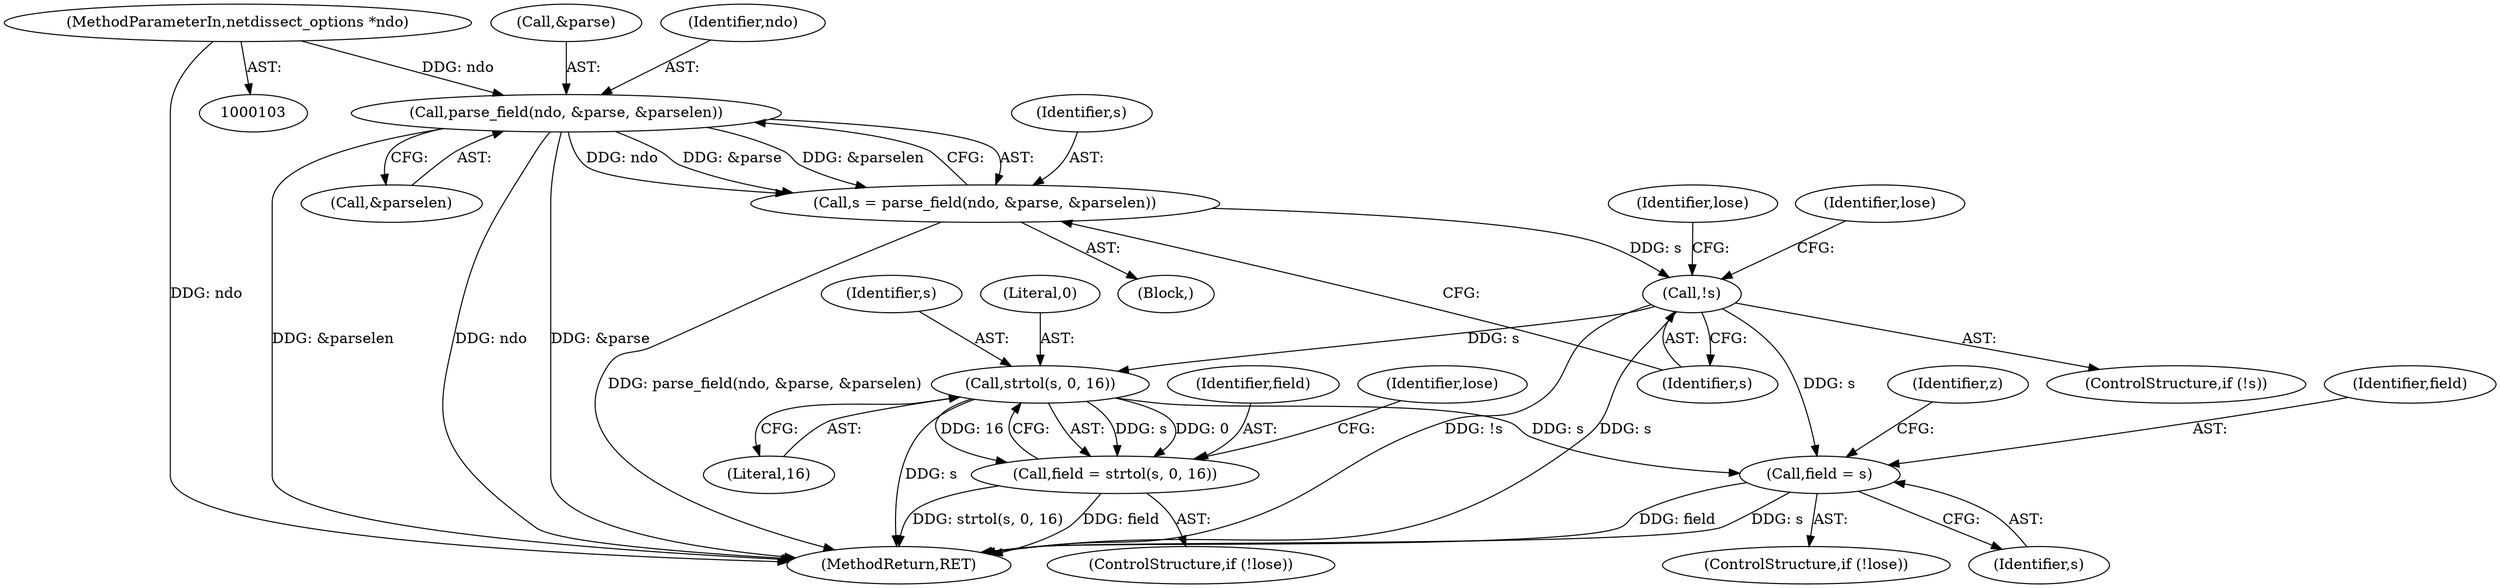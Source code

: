 digraph "1_tcpdump_d17507ffa3e9742199b02a66aa940e79ababfa30_0@del" {
"1000152" [label="(Call,parse_field(ndo, &parse, &parselen))"];
"1000104" [label="(MethodParameterIn,netdissect_options *ndo)"];
"1000150" [label="(Call,s = parse_field(ndo, &parse, &parselen))"];
"1000159" [label="(Call,!s)"];
"1000169" [label="(Call,strtol(s, 0, 16))"];
"1000167" [label="(Call,field = strtol(s, 0, 16))"];
"1000176" [label="(Call,field = s)"];
"1000173" [label="(ControlStructure,if (!lose))"];
"1000169" [label="(Call,strtol(s, 0, 16))"];
"1000176" [label="(Call,field = s)"];
"1000748" [label="(MethodReturn,RET)"];
"1000170" [label="(Identifier,s)"];
"1000168" [label="(Identifier,field)"];
"1000162" [label="(Identifier,lose)"];
"1000107" [label="(Block,)"];
"1000172" [label="(Literal,16)"];
"1000153" [label="(Identifier,ndo)"];
"1000150" [label="(Call,s = parse_field(ndo, &parse, &parselen))"];
"1000175" [label="(Identifier,lose)"];
"1000181" [label="(Identifier,z)"];
"1000160" [label="(Identifier,s)"];
"1000171" [label="(Literal,0)"];
"1000164" [label="(ControlStructure,if (!lose))"];
"1000151" [label="(Identifier,s)"];
"1000156" [label="(Call,&parselen)"];
"1000166" [label="(Identifier,lose)"];
"1000167" [label="(Call,field = strtol(s, 0, 16))"];
"1000154" [label="(Call,&parse)"];
"1000152" [label="(Call,parse_field(ndo, &parse, &parselen))"];
"1000104" [label="(MethodParameterIn,netdissect_options *ndo)"];
"1000177" [label="(Identifier,field)"];
"1000159" [label="(Call,!s)"];
"1000158" [label="(ControlStructure,if (!s))"];
"1000178" [label="(Identifier,s)"];
"1000152" -> "1000150"  [label="AST: "];
"1000152" -> "1000156"  [label="CFG: "];
"1000153" -> "1000152"  [label="AST: "];
"1000154" -> "1000152"  [label="AST: "];
"1000156" -> "1000152"  [label="AST: "];
"1000150" -> "1000152"  [label="CFG: "];
"1000152" -> "1000748"  [label="DDG: ndo"];
"1000152" -> "1000748"  [label="DDG: &parse"];
"1000152" -> "1000748"  [label="DDG: &parselen"];
"1000152" -> "1000150"  [label="DDG: ndo"];
"1000152" -> "1000150"  [label="DDG: &parse"];
"1000152" -> "1000150"  [label="DDG: &parselen"];
"1000104" -> "1000152"  [label="DDG: ndo"];
"1000104" -> "1000103"  [label="AST: "];
"1000104" -> "1000748"  [label="DDG: ndo"];
"1000150" -> "1000107"  [label="AST: "];
"1000151" -> "1000150"  [label="AST: "];
"1000160" -> "1000150"  [label="CFG: "];
"1000150" -> "1000748"  [label="DDG: parse_field(ndo, &parse, &parselen)"];
"1000150" -> "1000159"  [label="DDG: s"];
"1000159" -> "1000158"  [label="AST: "];
"1000159" -> "1000160"  [label="CFG: "];
"1000160" -> "1000159"  [label="AST: "];
"1000162" -> "1000159"  [label="CFG: "];
"1000166" -> "1000159"  [label="CFG: "];
"1000159" -> "1000748"  [label="DDG: !s"];
"1000159" -> "1000748"  [label="DDG: s"];
"1000159" -> "1000169"  [label="DDG: s"];
"1000159" -> "1000176"  [label="DDG: s"];
"1000169" -> "1000167"  [label="AST: "];
"1000169" -> "1000172"  [label="CFG: "];
"1000170" -> "1000169"  [label="AST: "];
"1000171" -> "1000169"  [label="AST: "];
"1000172" -> "1000169"  [label="AST: "];
"1000167" -> "1000169"  [label="CFG: "];
"1000169" -> "1000748"  [label="DDG: s"];
"1000169" -> "1000167"  [label="DDG: s"];
"1000169" -> "1000167"  [label="DDG: 0"];
"1000169" -> "1000167"  [label="DDG: 16"];
"1000169" -> "1000176"  [label="DDG: s"];
"1000167" -> "1000164"  [label="AST: "];
"1000168" -> "1000167"  [label="AST: "];
"1000175" -> "1000167"  [label="CFG: "];
"1000167" -> "1000748"  [label="DDG: field"];
"1000167" -> "1000748"  [label="DDG: strtol(s, 0, 16)"];
"1000176" -> "1000173"  [label="AST: "];
"1000176" -> "1000178"  [label="CFG: "];
"1000177" -> "1000176"  [label="AST: "];
"1000178" -> "1000176"  [label="AST: "];
"1000181" -> "1000176"  [label="CFG: "];
"1000176" -> "1000748"  [label="DDG: s"];
"1000176" -> "1000748"  [label="DDG: field"];
}
